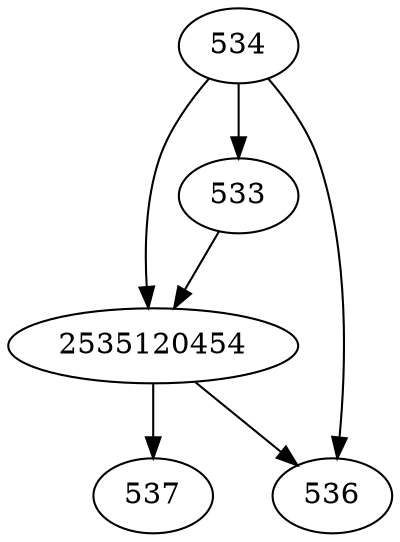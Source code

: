 strict digraph  {
2535120454;
533;
534;
536;
537;
2535120454 -> 536;
2535120454 -> 537;
533 -> 2535120454;
534 -> 2535120454;
534 -> 533;
534 -> 536;
}
